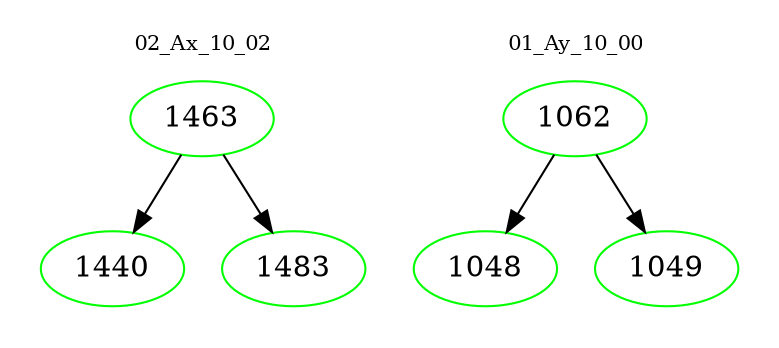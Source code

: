 digraph{
subgraph cluster_0 {
color = white
label = "02_Ax_10_02";
fontsize=10;
T0_1463 [label="1463", color="green"]
T0_1463 -> T0_1440 [color="black"]
T0_1440 [label="1440", color="green"]
T0_1463 -> T0_1483 [color="black"]
T0_1483 [label="1483", color="green"]
}
subgraph cluster_1 {
color = white
label = "01_Ay_10_00";
fontsize=10;
T1_1062 [label="1062", color="green"]
T1_1062 -> T1_1048 [color="black"]
T1_1048 [label="1048", color="green"]
T1_1062 -> T1_1049 [color="black"]
T1_1049 [label="1049", color="green"]
}
}
